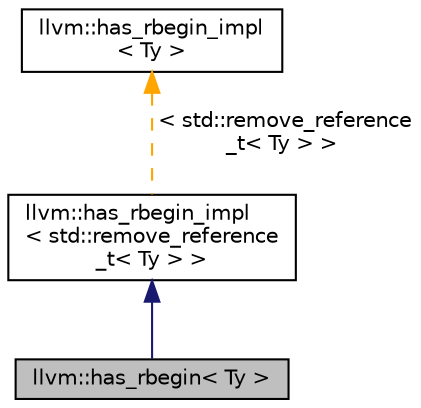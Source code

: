 digraph "llvm::has_rbegin&lt; Ty &gt;"
{
 // LATEX_PDF_SIZE
  bgcolor="transparent";
  edge [fontname="Helvetica",fontsize="10",labelfontname="Helvetica",labelfontsize="10"];
  node [fontname="Helvetica",fontsize="10",shape=record];
  Node1 [label="llvm::has_rbegin\< Ty \>",height=0.2,width=0.4,color="black", fillcolor="grey75", style="filled", fontcolor="black",tooltip="Metafunction to determine if T& or T has a member called rbegin()."];
  Node2 -> Node1 [dir="back",color="midnightblue",fontsize="10",style="solid",fontname="Helvetica"];
  Node2 [label="llvm::has_rbegin_impl\l\< std::remove_reference\l_t\< Ty \> \>",height=0.2,width=0.4,color="black",URL="$classllvm_1_1has__rbegin__impl.html",tooltip=" "];
  Node3 -> Node2 [dir="back",color="orange",fontsize="10",style="dashed",label=" \< std::remove_reference\l_t\< Ty \> \>" ,fontname="Helvetica"];
  Node3 [label="llvm::has_rbegin_impl\l\< Ty \>",height=0.2,width=0.4,color="black",URL="$classllvm_1_1has__rbegin__impl.html",tooltip="Helper to determine if type T has a member called rbegin()."];
}
